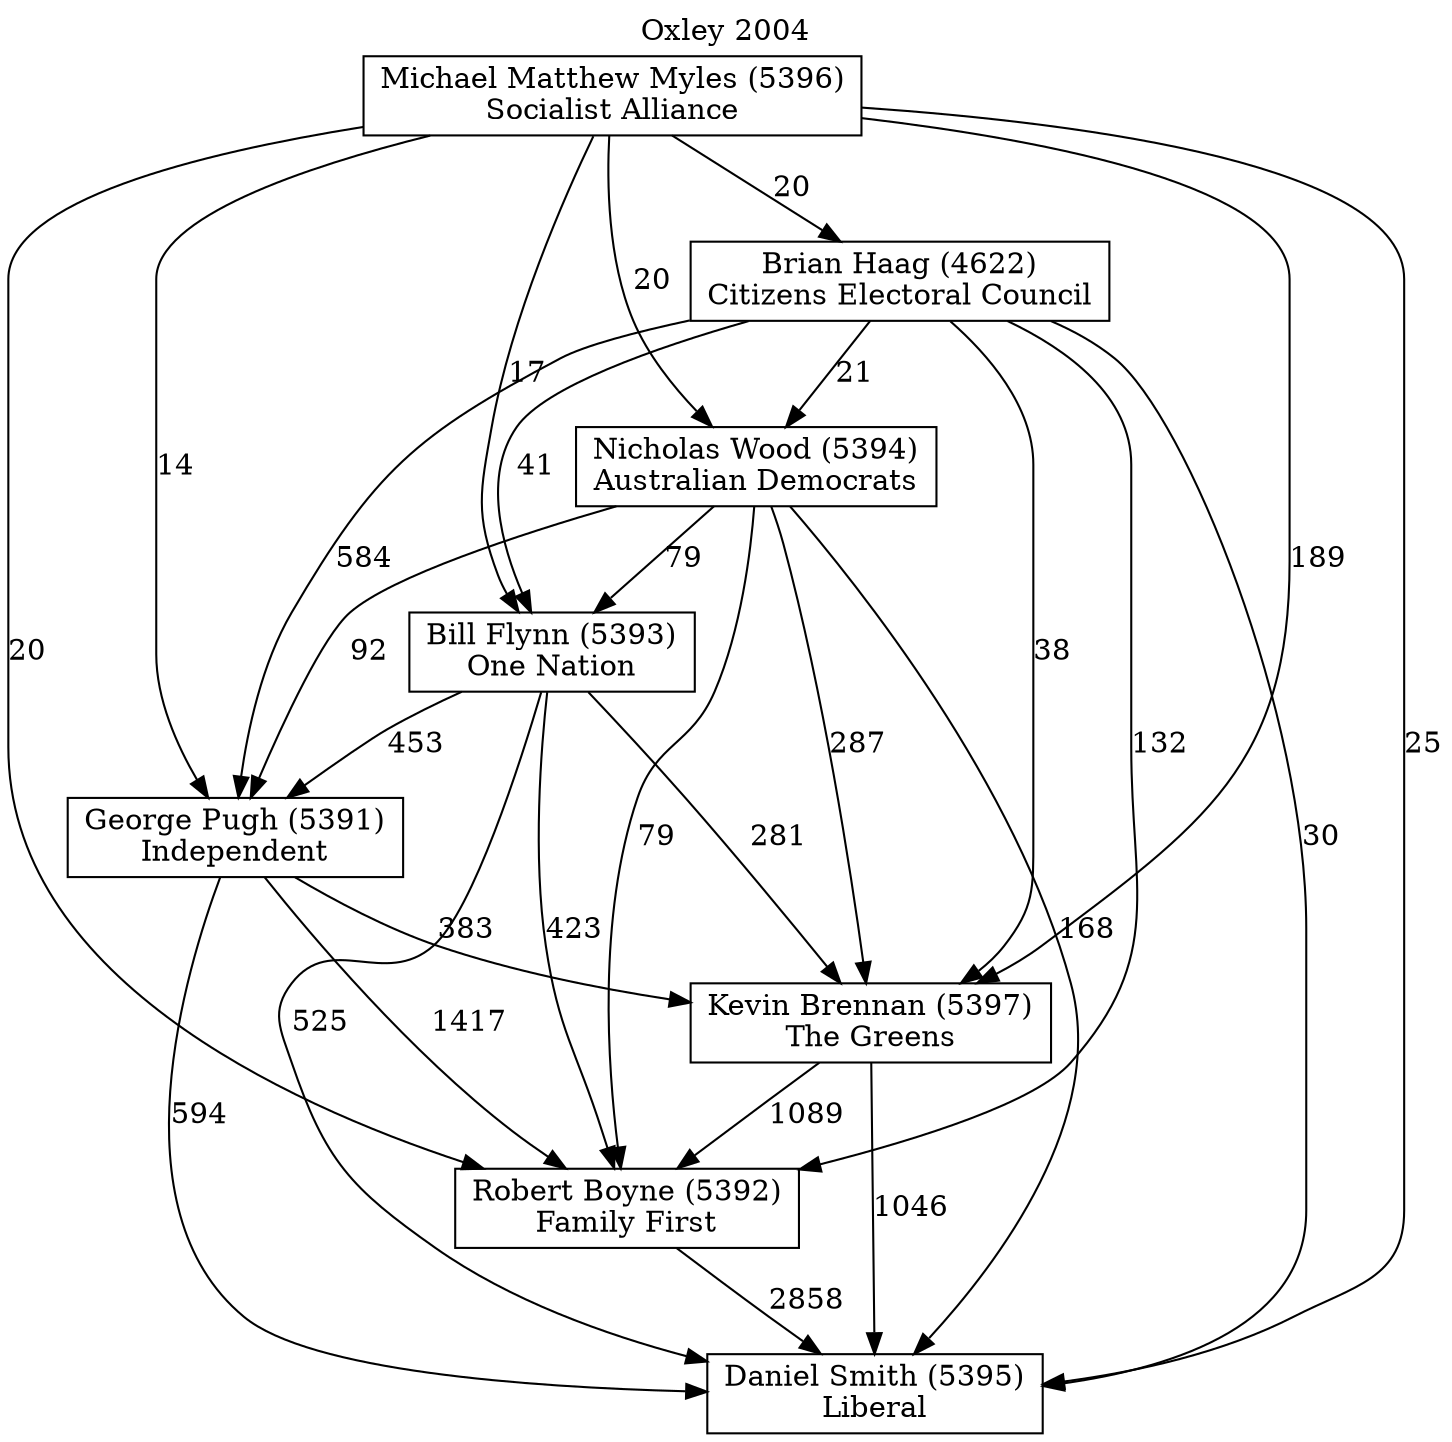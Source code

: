 // House preference flow
digraph "Daniel Smith (5395)_Oxley_2004" {
	graph [label="Oxley 2004" labelloc=t mclimit=10]
	node [shape=box]
	"Daniel Smith (5395)" [label="Daniel Smith (5395)
Liberal"]
	"Robert Boyne (5392)" [label="Robert Boyne (5392)
Family First"]
	"Kevin Brennan (5397)" [label="Kevin Brennan (5397)
The Greens"]
	"George Pugh (5391)" [label="George Pugh (5391)
Independent"]
	"Bill Flynn (5393)" [label="Bill Flynn (5393)
One Nation"]
	"Nicholas Wood (5394)" [label="Nicholas Wood (5394)
Australian Democrats"]
	"Brian Haag (4622)" [label="Brian Haag (4622)
Citizens Electoral Council"]
	"Michael Matthew Myles (5396)" [label="Michael Matthew Myles (5396)
Socialist Alliance"]
	"Robert Boyne (5392)" -> "Daniel Smith (5395)" [label=2858]
	"Kevin Brennan (5397)" -> "Robert Boyne (5392)" [label=1089]
	"George Pugh (5391)" -> "Kevin Brennan (5397)" [label=383]
	"Bill Flynn (5393)" -> "George Pugh (5391)" [label=453]
	"Nicholas Wood (5394)" -> "Bill Flynn (5393)" [label=79]
	"Brian Haag (4622)" -> "Nicholas Wood (5394)" [label=21]
	"Michael Matthew Myles (5396)" -> "Brian Haag (4622)" [label=20]
	"Kevin Brennan (5397)" -> "Daniel Smith (5395)" [label=1046]
	"George Pugh (5391)" -> "Daniel Smith (5395)" [label=594]
	"Bill Flynn (5393)" -> "Daniel Smith (5395)" [label=525]
	"Nicholas Wood (5394)" -> "Daniel Smith (5395)" [label=168]
	"Brian Haag (4622)" -> "Daniel Smith (5395)" [label=30]
	"Michael Matthew Myles (5396)" -> "Daniel Smith (5395)" [label=25]
	"Michael Matthew Myles (5396)" -> "Nicholas Wood (5394)" [label=20]
	"Brian Haag (4622)" -> "Bill Flynn (5393)" [label=41]
	"Michael Matthew Myles (5396)" -> "Bill Flynn (5393)" [label=17]
	"Nicholas Wood (5394)" -> "George Pugh (5391)" [label=92]
	"Brian Haag (4622)" -> "George Pugh (5391)" [label=584]
	"Michael Matthew Myles (5396)" -> "George Pugh (5391)" [label=14]
	"Bill Flynn (5393)" -> "Kevin Brennan (5397)" [label=281]
	"Nicholas Wood (5394)" -> "Kevin Brennan (5397)" [label=287]
	"Brian Haag (4622)" -> "Kevin Brennan (5397)" [label=38]
	"Michael Matthew Myles (5396)" -> "Kevin Brennan (5397)" [label=189]
	"George Pugh (5391)" -> "Robert Boyne (5392)" [label=1417]
	"Bill Flynn (5393)" -> "Robert Boyne (5392)" [label=423]
	"Nicholas Wood (5394)" -> "Robert Boyne (5392)" [label=79]
	"Brian Haag (4622)" -> "Robert Boyne (5392)" [label=132]
	"Michael Matthew Myles (5396)" -> "Robert Boyne (5392)" [label=20]
}

